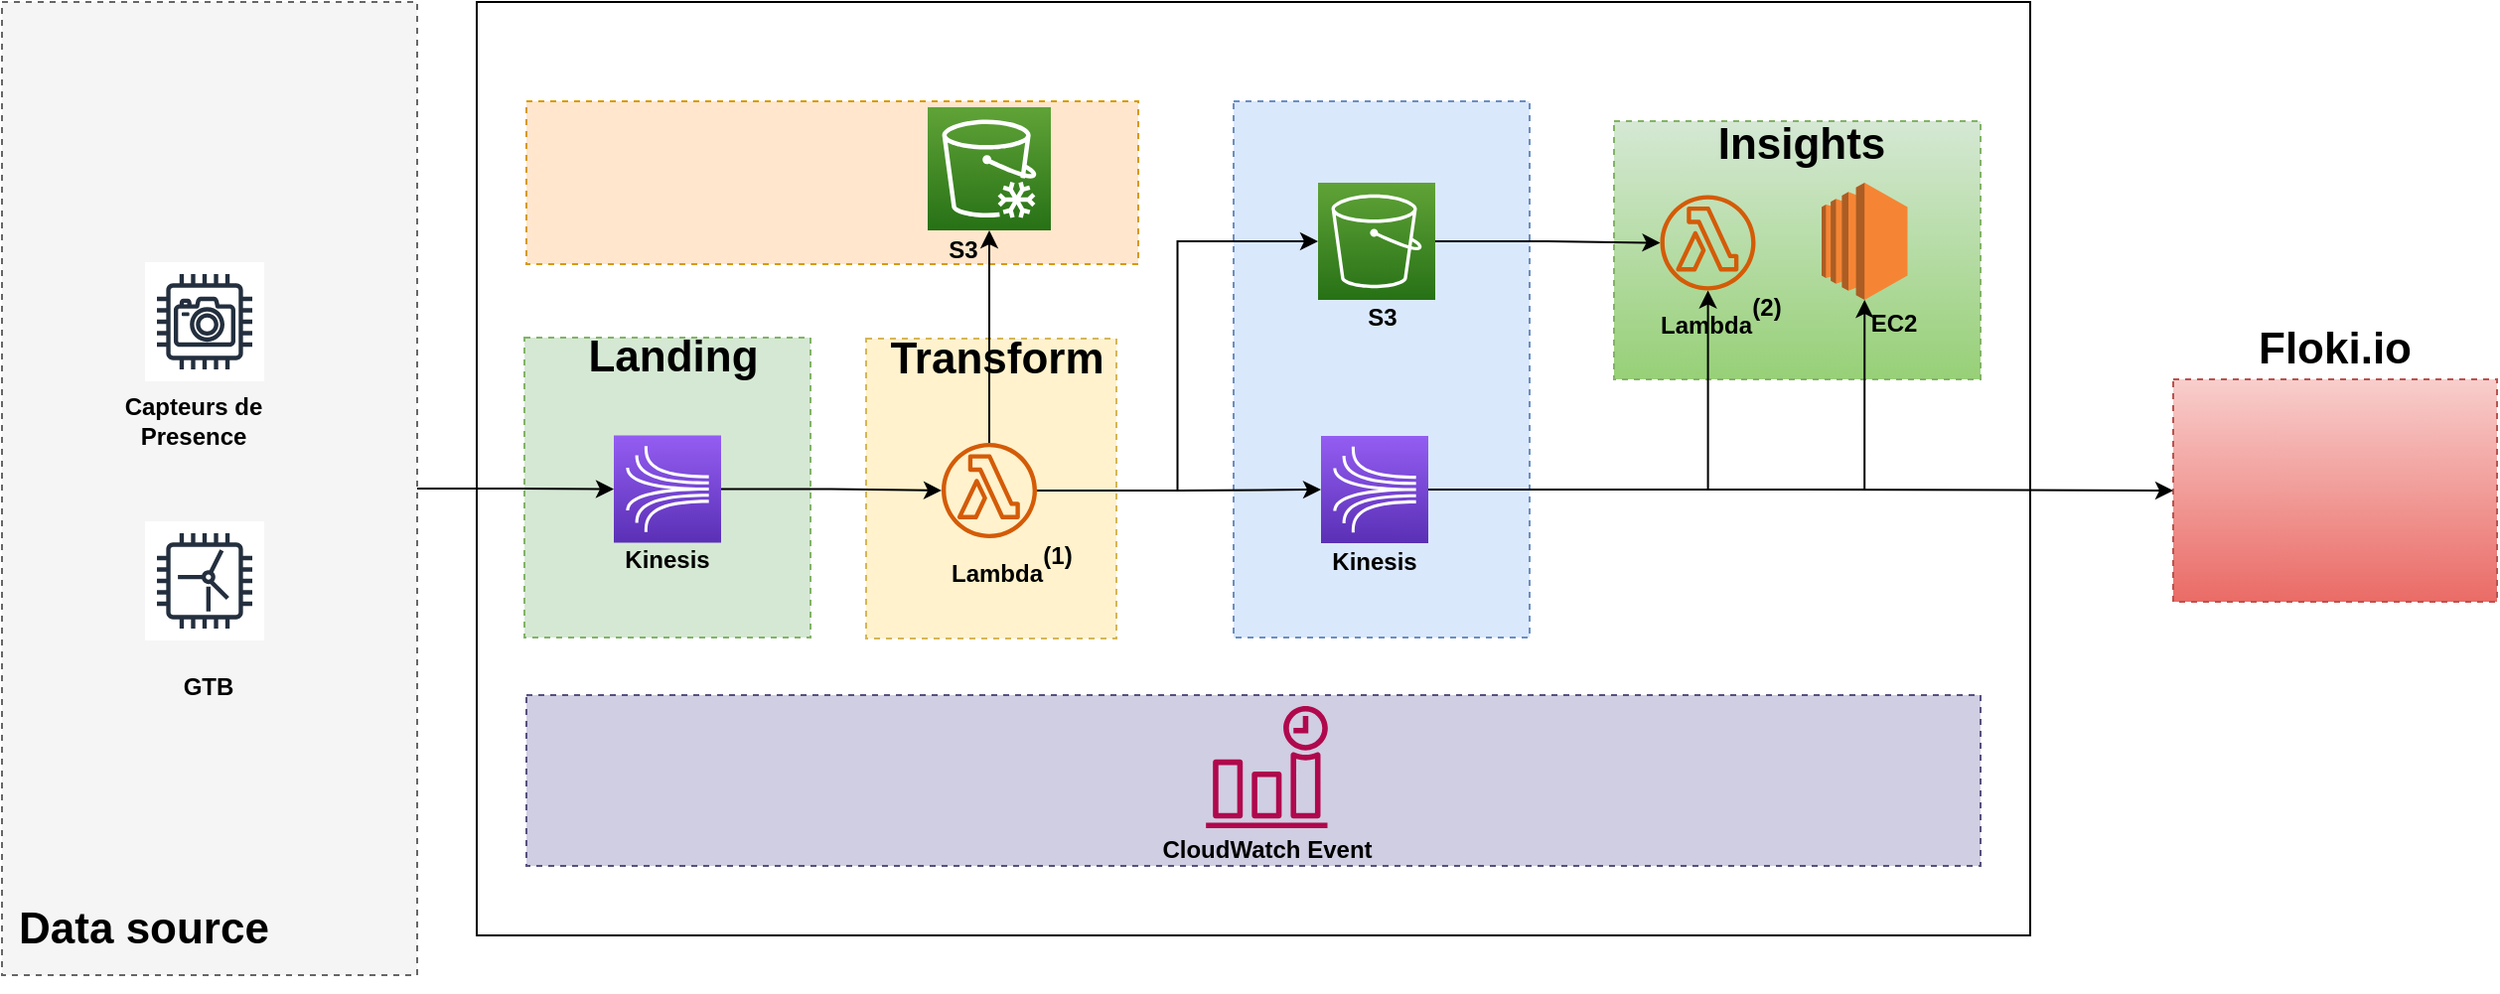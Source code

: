 <mxfile version="21.1.4" type="github">
  <diagram name="Page-1" id="NuKEFwkhVWcs9C197xyw">
    <mxGraphModel dx="2261" dy="739" grid="1" gridSize="10" guides="1" tooltips="1" connect="1" arrows="1" fold="1" page="1" pageScale="1" pageWidth="827" pageHeight="1169" math="0" shadow="0">
      <root>
        <mxCell id="0" />
        <mxCell id="1" parent="0" />
        <mxCell id="ryFdowwhQB1zoE1Swgne-10" value="" style="rounded=0;whiteSpace=wrap;html=1;fillColor=#d5e8d4;dashed=1;fontStyle=1;strokeColor=#82b366;" parent="1" vertex="1">
          <mxGeometry x="87" y="789" width="144" height="151" as="geometry" />
        </mxCell>
        <mxCell id="nntLDvGFJBUUiYUeUA5J-42" style="edgeStyle=orthogonalEdgeStyle;rounded=0;orthogonalLoop=1;jettySize=auto;html=1;exitX=1;exitY=0.5;exitDx=0;exitDy=0;" parent="1" source="ryFdowwhQB1zoE1Swgne-2" target="nntLDvGFJBUUiYUeUA5J-24" edge="1">
          <mxGeometry relative="1" as="geometry" />
        </mxCell>
        <mxCell id="ryFdowwhQB1zoE1Swgne-2" value="" style="rounded=0;whiteSpace=wrap;html=1;dashed=1;fontStyle=1;fillColor=#f5f5f5;strokeColor=#666666;fillStyle=solid;fontColor=#333333;" parent="1" vertex="1">
          <mxGeometry x="-176" y="620" width="209" height="490" as="geometry" />
        </mxCell>
        <mxCell id="ryFdowwhQB1zoE1Swgne-3" value="" style="rounded=0;whiteSpace=wrap;html=1;fillColor=none;" parent="1" vertex="1">
          <mxGeometry x="63" y="620" width="782" height="470" as="geometry" />
        </mxCell>
        <mxCell id="ryFdowwhQB1zoE1Swgne-4" value="" style="rounded=0;whiteSpace=wrap;html=1;fillColor=#d0cee2;dashed=1;fontStyle=1;strokeColor=#56517e;" parent="1" vertex="1">
          <mxGeometry x="88" y="969" width="732" height="86" as="geometry" />
        </mxCell>
        <mxCell id="ryFdowwhQB1zoE1Swgne-5" value="" style="rounded=0;whiteSpace=wrap;html=1;fillColor=#dae8fc;dashed=1;fontStyle=1;strokeColor=#6c8ebf;" parent="1" vertex="1">
          <mxGeometry x="444" y="670" width="149" height="270" as="geometry" />
        </mxCell>
        <mxCell id="ryFdowwhQB1zoE1Swgne-6" value="" style="rounded=0;whiteSpace=wrap;html=1;fillColor=#fff2cc;dashed=1;fontStyle=1;strokeColor=#d6b656;" parent="1" vertex="1">
          <mxGeometry x="259" y="789.5" width="126" height="151" as="geometry" />
        </mxCell>
        <mxCell id="ryFdowwhQB1zoE1Swgne-7" value="" style="rounded=0;whiteSpace=wrap;html=1;fillColor=#ffe6cc;dashed=1;fontStyle=1;strokeColor=#d79b00;" parent="1" vertex="1">
          <mxGeometry x="88" y="670" width="308" height="82" as="geometry" />
        </mxCell>
        <mxCell id="ryFdowwhQB1zoE1Swgne-9" value="" style="rounded=0;whiteSpace=wrap;html=1;fillColor=#d5e8d4;dashed=1;fontStyle=1;gradientColor=#97d077;strokeColor=#82b366;" parent="1" vertex="1">
          <mxGeometry x="635.5" y="680" width="184.5" height="130" as="geometry" />
        </mxCell>
        <mxCell id="ryFdowwhQB1zoE1Swgne-28" value="Transform" style="text;html=1;strokeColor=none;fillColor=none;align=center;verticalAlign=middle;whiteSpace=wrap;rounded=0;fontStyle=1;fontSize=22;" parent="1" vertex="1">
          <mxGeometry x="295" y="778" width="60" height="44" as="geometry" />
        </mxCell>
        <mxCell id="ryFdowwhQB1zoE1Swgne-29" value="Insights" style="text;html=1;strokeColor=none;fillColor=none;align=center;verticalAlign=middle;whiteSpace=wrap;rounded=0;fontStyle=1;fontSize=22;" parent="1" vertex="1">
          <mxGeometry x="700" y="680.5" width="60" height="22.5" as="geometry" />
        </mxCell>
        <mxCell id="ryFdowwhQB1zoE1Swgne-38" value="Kinesis" style="text;html=1;strokeColor=none;fillColor=none;align=center;verticalAlign=middle;whiteSpace=wrap;rounded=0;fontStyle=1" parent="1" vertex="1">
          <mxGeometry x="104" y="890" width="110" height="22.5" as="geometry" />
        </mxCell>
        <mxCell id="ryFdowwhQB1zoE1Swgne-42" value="Camera" style="sketch=0;outlineConnect=0;fontColor=none;gradientColor=none;strokeColor=#232F3E;fillColor=#ffffff;dashed=0;verticalLabelPosition=bottom;verticalAlign=top;align=center;html=1;fontSize=12;fontStyle=1;aspect=fixed;shape=mxgraph.aws4.resourceIcon;resIcon=mxgraph.aws4.camera;noLabel=1;" parent="1" vertex="1">
          <mxGeometry x="-104" y="751" width="60" height="60" as="geometry" />
        </mxCell>
        <mxCell id="ryFdowwhQB1zoE1Swgne-46" value="Windfarm" style="sketch=0;outlineConnect=0;fontColor=none;gradientColor=none;strokeColor=#232F3E;fillColor=#ffffff;dashed=0;verticalLabelPosition=bottom;verticalAlign=top;align=center;html=1;fontSize=12;fontStyle=1;aspect=fixed;shape=mxgraph.aws4.resourceIcon;resIcon=mxgraph.aws4.windfarm;noLabel=1;" parent="1" vertex="1">
          <mxGeometry x="-104" y="881.5" width="60" height="60" as="geometry" />
        </mxCell>
        <mxCell id="ryFdowwhQB1zoE1Swgne-47" value="Capteurs de Presence" style="text;html=1;strokeColor=none;fillColor=none;align=center;verticalAlign=middle;whiteSpace=wrap;rounded=0;fontStyle=1" parent="1" vertex="1">
          <mxGeometry x="-120" y="809.25" width="81" height="44" as="geometry" />
        </mxCell>
        <mxCell id="ryFdowwhQB1zoE1Swgne-49" value="GTB" style="text;html=1;strokeColor=none;fillColor=none;align=center;verticalAlign=middle;whiteSpace=wrap;rounded=0;fontStyle=1" parent="1" vertex="1">
          <mxGeometry x="-107" y="943" width="70" height="44" as="geometry" />
        </mxCell>
        <mxCell id="ryFdowwhQB1zoE1Swgne-55" value="Data source" style="text;html=1;strokeColor=none;fillColor=none;align=center;verticalAlign=middle;whiteSpace=wrap;rounded=0;fontStyle=1;fontSize=22;" parent="1" vertex="1">
          <mxGeometry x="-176" y="1065" width="143" height="44" as="geometry" />
        </mxCell>
        <mxCell id="ryFdowwhQB1zoE1Swgne-57" value="Landing" style="text;html=1;strokeColor=none;fillColor=none;align=center;verticalAlign=middle;whiteSpace=wrap;rounded=0;fontStyle=1;fontSize=22;" parent="1" vertex="1">
          <mxGeometry x="132" y="777.25" width="60" height="44" as="geometry" />
        </mxCell>
        <mxCell id="ryFdowwhQB1zoE1Swgne-66" value="Kinesis" style="text;html=1;strokeColor=none;fillColor=none;align=center;verticalAlign=middle;whiteSpace=wrap;rounded=0;fontStyle=1" parent="1" vertex="1">
          <mxGeometry x="460" y="890.5" width="110" height="22.5" as="geometry" />
        </mxCell>
        <mxCell id="nntLDvGFJBUUiYUeUA5J-2" value="" style="sketch=0;outlineConnect=0;fontColor=#232F3E;gradientColor=none;fillColor=#B0084D;strokeColor=none;dashed=0;verticalLabelPosition=bottom;verticalAlign=top;align=center;html=1;fontSize=12;fontStyle=0;aspect=fixed;pointerEvents=1;shape=mxgraph.aws4.event_time_based;" parent="1" vertex="1">
          <mxGeometry x="430" y="974.5" width="61.5" height="61.5" as="geometry" />
        </mxCell>
        <mxCell id="nntLDvGFJBUUiYUeUA5J-4" value="" style="sketch=0;points=[[0,0,0],[0.25,0,0],[0.5,0,0],[0.75,0,0],[1,0,0],[0,1,0],[0.25,1,0],[0.5,1,0],[0.75,1,0],[1,1,0],[0,0.25,0],[0,0.5,0],[0,0.75,0],[1,0.25,0],[1,0.5,0],[1,0.75,0]];outlineConnect=0;fontColor=#232F3E;gradientColor=#60A337;gradientDirection=north;fillColor=#277116;strokeColor=#ffffff;dashed=0;verticalLabelPosition=bottom;verticalAlign=top;align=center;html=1;fontSize=12;fontStyle=0;aspect=fixed;shape=mxgraph.aws4.resourceIcon;resIcon=mxgraph.aws4.glacier;" parent="1" vertex="1">
          <mxGeometry x="290" y="673" width="62" height="62" as="geometry" />
        </mxCell>
        <mxCell id="nntLDvGFJBUUiYUeUA5J-47" style="edgeStyle=orthogonalEdgeStyle;rounded=0;orthogonalLoop=1;jettySize=auto;html=1;exitX=1;exitY=0.5;exitDx=0;exitDy=0;exitPerimeter=0;" parent="1" source="nntLDvGFJBUUiYUeUA5J-6" target="nntLDvGFJBUUiYUeUA5J-8" edge="1">
          <mxGeometry relative="1" as="geometry" />
        </mxCell>
        <mxCell id="nntLDvGFJBUUiYUeUA5J-6" value="" style="sketch=0;points=[[0,0,0],[0.25,0,0],[0.5,0,0],[0.75,0,0],[1,0,0],[0,1,0],[0.25,1,0],[0.5,1,0],[0.75,1,0],[1,1,0],[0,0.25,0],[0,0.5,0],[0,0.75,0],[1,0.25,0],[1,0.5,0],[1,0.75,0]];outlineConnect=0;fontColor=#232F3E;gradientColor=#60A337;gradientDirection=north;fillColor=#277116;strokeColor=#ffffff;dashed=0;verticalLabelPosition=bottom;verticalAlign=top;align=center;html=1;fontSize=12;fontStyle=0;aspect=fixed;shape=mxgraph.aws4.resourceIcon;resIcon=mxgraph.aws4.s3;" parent="1" vertex="1">
          <mxGeometry x="486.5" y="711" width="59" height="59" as="geometry" />
        </mxCell>
        <mxCell id="nntLDvGFJBUUiYUeUA5J-44" style="edgeStyle=orthogonalEdgeStyle;rounded=0;orthogonalLoop=1;jettySize=auto;html=1;entryX=0.5;entryY=1;entryDx=0;entryDy=0;entryPerimeter=0;" parent="1" source="nntLDvGFJBUUiYUeUA5J-7" target="nntLDvGFJBUUiYUeUA5J-4" edge="1">
          <mxGeometry relative="1" as="geometry" />
        </mxCell>
        <mxCell id="nntLDvGFJBUUiYUeUA5J-45" style="edgeStyle=orthogonalEdgeStyle;rounded=0;orthogonalLoop=1;jettySize=auto;html=1;entryX=0;entryY=0.5;entryDx=0;entryDy=0;entryPerimeter=0;" parent="1" source="nntLDvGFJBUUiYUeUA5J-7" target="nntLDvGFJBUUiYUeUA5J-25" edge="1">
          <mxGeometry relative="1" as="geometry" />
        </mxCell>
        <mxCell id="nntLDvGFJBUUiYUeUA5J-46" style="edgeStyle=orthogonalEdgeStyle;rounded=0;orthogonalLoop=1;jettySize=auto;html=1;entryX=0;entryY=0.5;entryDx=0;entryDy=0;entryPerimeter=0;" parent="1" source="nntLDvGFJBUUiYUeUA5J-7" target="nntLDvGFJBUUiYUeUA5J-6" edge="1">
          <mxGeometry relative="1" as="geometry" />
        </mxCell>
        <mxCell id="nntLDvGFJBUUiYUeUA5J-7" value="" style="sketch=0;outlineConnect=0;fontColor=#232F3E;gradientColor=none;fillColor=#D45B07;strokeColor=none;dashed=0;verticalLabelPosition=bottom;verticalAlign=top;align=center;html=1;fontSize=12;fontStyle=0;aspect=fixed;pointerEvents=1;shape=mxgraph.aws4.lambda_function;" parent="1" vertex="1">
          <mxGeometry x="297" y="842" width="48" height="48" as="geometry" />
        </mxCell>
        <mxCell id="nntLDvGFJBUUiYUeUA5J-8" value="" style="sketch=0;outlineConnect=0;fontColor=#232F3E;gradientColor=none;fillColor=#D45B07;strokeColor=none;dashed=0;verticalLabelPosition=bottom;verticalAlign=top;align=center;html=1;fontSize=12;fontStyle=0;aspect=fixed;pointerEvents=1;shape=mxgraph.aws4.lambda_function;" parent="1" vertex="1">
          <mxGeometry x="658.75" y="717.25" width="48" height="48" as="geometry" />
        </mxCell>
        <mxCell id="nntLDvGFJBUUiYUeUA5J-9" value="" style="rounded=0;whiteSpace=wrap;html=1;fillColor=#f8cecc;dashed=1;fontStyle=1;gradientColor=#ea6b66;strokeColor=#b85450;" parent="1" vertex="1">
          <mxGeometry x="917" y="810" width="163" height="112" as="geometry" />
        </mxCell>
        <mxCell id="nntLDvGFJBUUiYUeUA5J-10" value="Floki.io" style="text;html=1;strokeColor=none;fillColor=none;align=center;verticalAlign=middle;whiteSpace=wrap;rounded=0;fontStyle=1;fontSize=22;" parent="1" vertex="1">
          <mxGeometry x="917" y="783.25" width="163" height="22.5" as="geometry" />
        </mxCell>
        <mxCell id="nntLDvGFJBUUiYUeUA5J-12" style="edgeStyle=orthogonalEdgeStyle;rounded=0;orthogonalLoop=1;jettySize=auto;html=1;exitX=0.5;exitY=1;exitDx=0;exitDy=0;" parent="1" edge="1">
          <mxGeometry relative="1" as="geometry">
            <mxPoint x="469" y="1100" as="sourcePoint" />
            <mxPoint x="469" y="1100" as="targetPoint" />
          </mxGeometry>
        </mxCell>
        <mxCell id="nntLDvGFJBUUiYUeUA5J-13" style="edgeStyle=orthogonalEdgeStyle;rounded=0;orthogonalLoop=1;jettySize=auto;html=1;exitX=0.5;exitY=1;exitDx=0;exitDy=0;" parent="1" source="ryFdowwhQB1zoE1Swgne-2" target="ryFdowwhQB1zoE1Swgne-2" edge="1">
          <mxGeometry relative="1" as="geometry" />
        </mxCell>
        <mxCell id="nntLDvGFJBUUiYUeUA5J-21" style="edgeStyle=orthogonalEdgeStyle;rounded=0;orthogonalLoop=1;jettySize=auto;html=1;exitX=0.5;exitY=1;exitDx=0;exitDy=0;" parent="1" edge="1">
          <mxGeometry relative="1" as="geometry">
            <mxPoint x="518.5" y="938" as="sourcePoint" />
            <mxPoint x="518.5" y="938" as="targetPoint" />
          </mxGeometry>
        </mxCell>
        <mxCell id="nntLDvGFJBUUiYUeUA5J-43" style="edgeStyle=orthogonalEdgeStyle;rounded=0;orthogonalLoop=1;jettySize=auto;html=1;exitX=1;exitY=0.5;exitDx=0;exitDy=0;exitPerimeter=0;" parent="1" source="nntLDvGFJBUUiYUeUA5J-24" target="nntLDvGFJBUUiYUeUA5J-7" edge="1">
          <mxGeometry relative="1" as="geometry" />
        </mxCell>
        <mxCell id="nntLDvGFJBUUiYUeUA5J-24" value="" style="sketch=0;points=[[0,0,0],[0.25,0,0],[0.5,0,0],[0.75,0,0],[1,0,0],[0,1,0],[0.25,1,0],[0.5,1,0],[0.75,1,0],[1,1,0],[0,0.25,0],[0,0.5,0],[0,0.75,0],[1,0.25,0],[1,0.5,0],[1,0.75,0]];outlineConnect=0;fontColor=#232F3E;gradientColor=#945DF2;gradientDirection=north;fillColor=#5A30B5;strokeColor=#ffffff;dashed=0;verticalLabelPosition=bottom;verticalAlign=top;align=center;html=1;fontSize=12;fontStyle=0;aspect=fixed;shape=mxgraph.aws4.resourceIcon;resIcon=mxgraph.aws4.kinesis;" parent="1" vertex="1">
          <mxGeometry x="132" y="838.25" width="54" height="54" as="geometry" />
        </mxCell>
        <mxCell id="nntLDvGFJBUUiYUeUA5J-48" style="edgeStyle=orthogonalEdgeStyle;rounded=0;orthogonalLoop=1;jettySize=auto;html=1;exitX=1;exitY=0.5;exitDx=0;exitDy=0;exitPerimeter=0;" parent="1" source="nntLDvGFJBUUiYUeUA5J-25" target="nntLDvGFJBUUiYUeUA5J-8" edge="1">
          <mxGeometry relative="1" as="geometry" />
        </mxCell>
        <mxCell id="nntLDvGFJBUUiYUeUA5J-49" style="edgeStyle=orthogonalEdgeStyle;rounded=0;orthogonalLoop=1;jettySize=auto;html=1;exitX=1;exitY=0.5;exitDx=0;exitDy=0;exitPerimeter=0;entryX=0;entryY=0.5;entryDx=0;entryDy=0;" parent="1" source="nntLDvGFJBUUiYUeUA5J-25" target="nntLDvGFJBUUiYUeUA5J-9" edge="1">
          <mxGeometry relative="1" as="geometry" />
        </mxCell>
        <mxCell id="aXagiNXhW3yaTRCdJFUF-6" style="edgeStyle=orthogonalEdgeStyle;rounded=0;orthogonalLoop=1;jettySize=auto;html=1;entryX=0.5;entryY=1;entryDx=0;entryDy=0;entryPerimeter=0;" edge="1" parent="1" source="nntLDvGFJBUUiYUeUA5J-25" target="aXagiNXhW3yaTRCdJFUF-4">
          <mxGeometry relative="1" as="geometry" />
        </mxCell>
        <mxCell id="nntLDvGFJBUUiYUeUA5J-25" value="" style="sketch=0;points=[[0,0,0],[0.25,0,0],[0.5,0,0],[0.75,0,0],[1,0,0],[0,1,0],[0.25,1,0],[0.5,1,0],[0.75,1,0],[1,1,0],[0,0.25,0],[0,0.5,0],[0,0.75,0],[1,0.25,0],[1,0.5,0],[1,0.75,0]];outlineConnect=0;fontColor=#232F3E;gradientColor=#945DF2;gradientDirection=north;fillColor=#5A30B5;strokeColor=#ffffff;dashed=0;verticalLabelPosition=bottom;verticalAlign=top;align=center;html=1;fontSize=12;fontStyle=0;aspect=fixed;shape=mxgraph.aws4.resourceIcon;resIcon=mxgraph.aws4.kinesis;" parent="1" vertex="1">
          <mxGeometry x="488" y="838.5" width="54" height="54" as="geometry" />
        </mxCell>
        <mxCell id="nntLDvGFJBUUiYUeUA5J-26" value="Lambda" style="text;html=1;strokeColor=none;fillColor=none;align=center;verticalAlign=middle;whiteSpace=wrap;rounded=0;fontStyle=1" parent="1" vertex="1">
          <mxGeometry x="270" y="897" width="110" height="22.5" as="geometry" />
        </mxCell>
        <mxCell id="nntLDvGFJBUUiYUeUA5J-28" value="(1)" style="text;html=1;strokeColor=none;fillColor=none;align=center;verticalAlign=middle;whiteSpace=wrap;rounded=0;fontStyle=1" parent="1" vertex="1">
          <mxGeometry x="343" y="893" width="25" height="11.75" as="geometry" />
        </mxCell>
        <mxCell id="nntLDvGFJBUUiYUeUA5J-32" value="Lambda" style="text;html=1;strokeColor=none;fillColor=none;align=center;verticalAlign=middle;whiteSpace=wrap;rounded=0;fontStyle=1" parent="1" vertex="1">
          <mxGeometry x="627" y="771.75" width="110" height="22.5" as="geometry" />
        </mxCell>
        <mxCell id="nntLDvGFJBUUiYUeUA5J-33" value="(2)" style="text;html=1;strokeColor=none;fillColor=none;align=center;verticalAlign=middle;whiteSpace=wrap;rounded=0;fontStyle=1" parent="1" vertex="1">
          <mxGeometry x="700" y="767.75" width="25" height="11.75" as="geometry" />
        </mxCell>
        <mxCell id="aXagiNXhW3yaTRCdJFUF-1" value="S3" style="text;html=1;strokeColor=none;fillColor=none;align=center;verticalAlign=middle;whiteSpace=wrap;rounded=0;fontStyle=1" vertex="1" parent="1">
          <mxGeometry x="253" y="733.75" width="110" height="22.5" as="geometry" />
        </mxCell>
        <mxCell id="aXagiNXhW3yaTRCdJFUF-2" value="S3" style="text;html=1;strokeColor=none;fillColor=none;align=center;verticalAlign=middle;whiteSpace=wrap;rounded=0;fontStyle=1" vertex="1" parent="1">
          <mxGeometry x="463.5" y="767.75" width="110" height="22.5" as="geometry" />
        </mxCell>
        <mxCell id="aXagiNXhW3yaTRCdJFUF-3" value="CloudWatch Event" style="text;html=1;strokeColor=none;fillColor=none;align=center;verticalAlign=middle;whiteSpace=wrap;rounded=0;fontStyle=1" vertex="1" parent="1">
          <mxGeometry x="405.75" y="1036" width="110" height="22.5" as="geometry" />
        </mxCell>
        <mxCell id="aXagiNXhW3yaTRCdJFUF-4" value="" style="outlineConnect=0;dashed=0;verticalLabelPosition=bottom;verticalAlign=top;align=center;html=1;shape=mxgraph.aws3.ec2;fillColor=#F58534;gradientColor=none;" vertex="1" parent="1">
          <mxGeometry x="740" y="711" width="43.25" height="59" as="geometry" />
        </mxCell>
        <mxCell id="aXagiNXhW3yaTRCdJFUF-5" value="EC2" style="text;html=1;strokeColor=none;fillColor=none;align=center;verticalAlign=middle;whiteSpace=wrap;rounded=0;fontStyle=1" vertex="1" parent="1">
          <mxGeometry x="740.13" y="770.25" width="73.25" height="22.5" as="geometry" />
        </mxCell>
      </root>
    </mxGraphModel>
  </diagram>
</mxfile>
